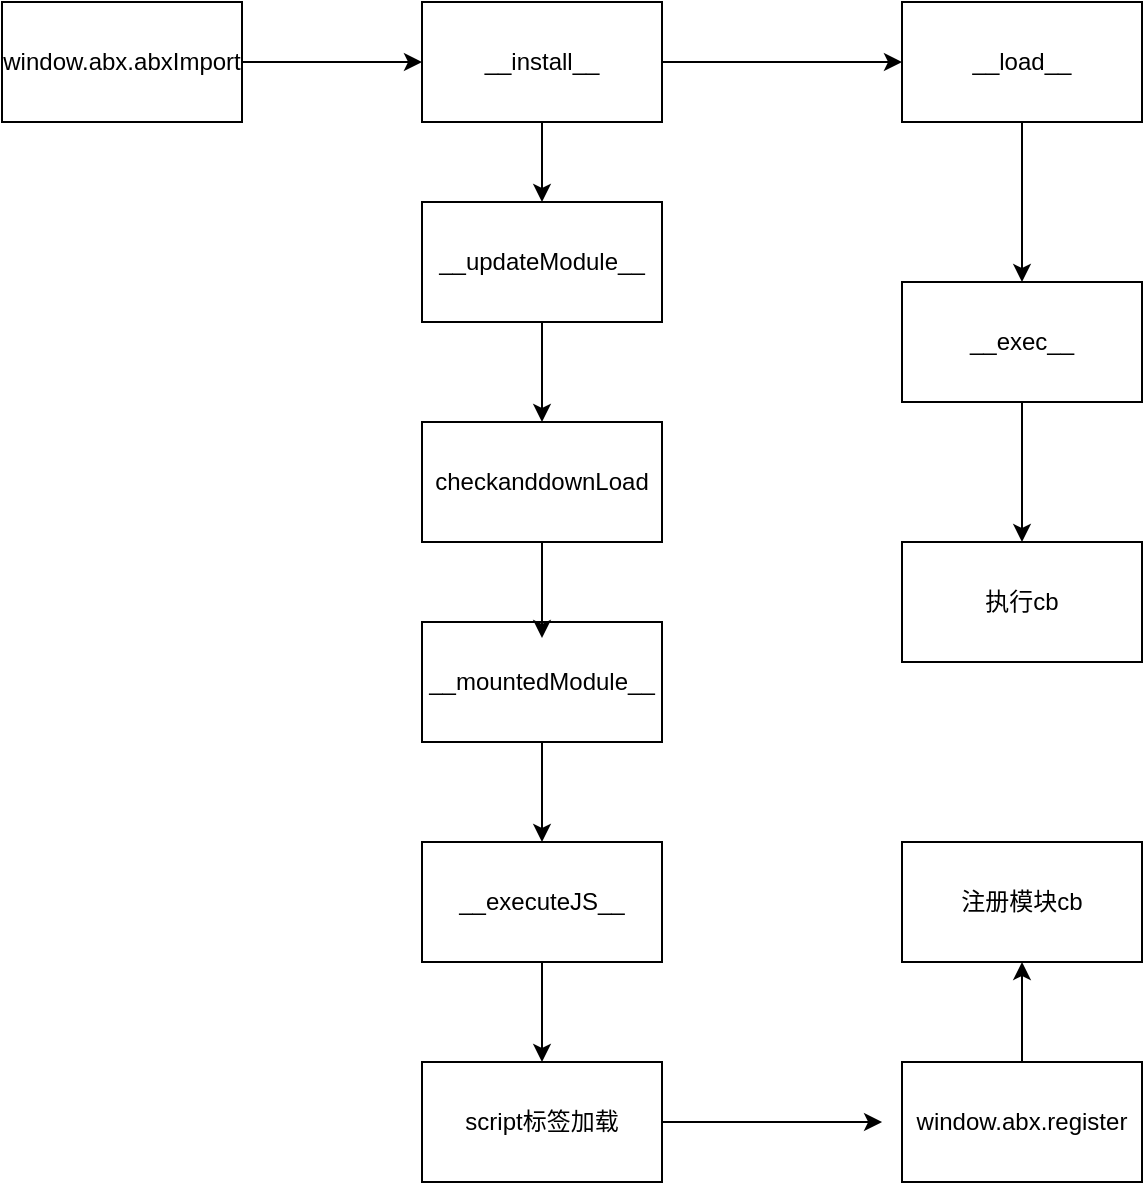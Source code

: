 <mxfile version="24.8.6">
  <diagram name="第 1 页" id="XE2a13fLv91c_1teVzvz">
    <mxGraphModel dx="1434" dy="746" grid="1" gridSize="10" guides="1" tooltips="1" connect="1" arrows="1" fold="1" page="1" pageScale="1" pageWidth="827" pageHeight="1169" math="0" shadow="0">
      <root>
        <mxCell id="0" />
        <mxCell id="1" parent="0" />
        <mxCell id="skQ3JT0NPFJoCWPC-ytg-9" style="edgeStyle=orthogonalEdgeStyle;rounded=0;orthogonalLoop=1;jettySize=auto;html=1;exitX=1;exitY=0.5;exitDx=0;exitDy=0;entryX=0;entryY=0.5;entryDx=0;entryDy=0;" edge="1" parent="1" source="skQ3JT0NPFJoCWPC-ytg-1" target="skQ3JT0NPFJoCWPC-ytg-2">
          <mxGeometry relative="1" as="geometry" />
        </mxCell>
        <mxCell id="skQ3JT0NPFJoCWPC-ytg-1" value="window.abx.abxImport" style="rounded=0;whiteSpace=wrap;html=1;" vertex="1" parent="1">
          <mxGeometry x="70" y="80" width="120" height="60" as="geometry" />
        </mxCell>
        <mxCell id="skQ3JT0NPFJoCWPC-ytg-10" style="edgeStyle=orthogonalEdgeStyle;rounded=0;orthogonalLoop=1;jettySize=auto;html=1;exitX=1;exitY=0.5;exitDx=0;exitDy=0;entryX=0;entryY=0.5;entryDx=0;entryDy=0;" edge="1" parent="1" source="skQ3JT0NPFJoCWPC-ytg-2" target="skQ3JT0NPFJoCWPC-ytg-3">
          <mxGeometry relative="1" as="geometry" />
        </mxCell>
        <mxCell id="skQ3JT0NPFJoCWPC-ytg-11" style="edgeStyle=orthogonalEdgeStyle;rounded=0;orthogonalLoop=1;jettySize=auto;html=1;exitX=0.5;exitY=1;exitDx=0;exitDy=0;entryX=0.5;entryY=0;entryDx=0;entryDy=0;" edge="1" parent="1" source="skQ3JT0NPFJoCWPC-ytg-2" target="skQ3JT0NPFJoCWPC-ytg-8">
          <mxGeometry relative="1" as="geometry" />
        </mxCell>
        <mxCell id="skQ3JT0NPFJoCWPC-ytg-2" value="__install__" style="rounded=0;whiteSpace=wrap;html=1;" vertex="1" parent="1">
          <mxGeometry x="280" y="80" width="120" height="60" as="geometry" />
        </mxCell>
        <mxCell id="skQ3JT0NPFJoCWPC-ytg-13" style="edgeStyle=orthogonalEdgeStyle;rounded=0;orthogonalLoop=1;jettySize=auto;html=1;exitX=0.5;exitY=1;exitDx=0;exitDy=0;" edge="1" parent="1" source="skQ3JT0NPFJoCWPC-ytg-3" target="skQ3JT0NPFJoCWPC-ytg-6">
          <mxGeometry relative="1" as="geometry" />
        </mxCell>
        <mxCell id="skQ3JT0NPFJoCWPC-ytg-3" value="__load__" style="rounded=0;whiteSpace=wrap;html=1;" vertex="1" parent="1">
          <mxGeometry x="520" y="80" width="120" height="60" as="geometry" />
        </mxCell>
        <mxCell id="skQ3JT0NPFJoCWPC-ytg-4" value="checkanddownLoad" style="rounded=0;whiteSpace=wrap;html=1;" vertex="1" parent="1">
          <mxGeometry x="280" y="290" width="120" height="60" as="geometry" />
        </mxCell>
        <mxCell id="skQ3JT0NPFJoCWPC-ytg-14" style="edgeStyle=orthogonalEdgeStyle;rounded=0;orthogonalLoop=1;jettySize=auto;html=1;exitX=0.5;exitY=1;exitDx=0;exitDy=0;entryX=0.5;entryY=0;entryDx=0;entryDy=0;" edge="1" parent="1" source="skQ3JT0NPFJoCWPC-ytg-6" target="skQ3JT0NPFJoCWPC-ytg-7">
          <mxGeometry relative="1" as="geometry" />
        </mxCell>
        <mxCell id="skQ3JT0NPFJoCWPC-ytg-6" value="__exec__" style="rounded=0;whiteSpace=wrap;html=1;" vertex="1" parent="1">
          <mxGeometry x="520" y="220" width="120" height="60" as="geometry" />
        </mxCell>
        <mxCell id="skQ3JT0NPFJoCWPC-ytg-7" value="执行cb" style="rounded=0;whiteSpace=wrap;html=1;" vertex="1" parent="1">
          <mxGeometry x="520" y="350" width="120" height="60" as="geometry" />
        </mxCell>
        <mxCell id="skQ3JT0NPFJoCWPC-ytg-12" style="edgeStyle=orthogonalEdgeStyle;rounded=0;orthogonalLoop=1;jettySize=auto;html=1;exitX=0.5;exitY=1;exitDx=0;exitDy=0;" edge="1" parent="1" source="skQ3JT0NPFJoCWPC-ytg-8" target="skQ3JT0NPFJoCWPC-ytg-4">
          <mxGeometry relative="1" as="geometry" />
        </mxCell>
        <mxCell id="skQ3JT0NPFJoCWPC-ytg-8" value="__updateModule__" style="rounded=0;whiteSpace=wrap;html=1;" vertex="1" parent="1">
          <mxGeometry x="280" y="180" width="120" height="60" as="geometry" />
        </mxCell>
        <mxCell id="skQ3JT0NPFJoCWPC-ytg-20" style="edgeStyle=orthogonalEdgeStyle;rounded=0;orthogonalLoop=1;jettySize=auto;html=1;exitX=0.5;exitY=1;exitDx=0;exitDy=0;entryX=0.5;entryY=0;entryDx=0;entryDy=0;" edge="1" parent="1" source="skQ3JT0NPFJoCWPC-ytg-15" target="skQ3JT0NPFJoCWPC-ytg-19">
          <mxGeometry relative="1" as="geometry" />
        </mxCell>
        <mxCell id="skQ3JT0NPFJoCWPC-ytg-15" value="__mountedModule__" style="rounded=0;whiteSpace=wrap;html=1;" vertex="1" parent="1">
          <mxGeometry x="280" y="390" width="120" height="60" as="geometry" />
        </mxCell>
        <mxCell id="skQ3JT0NPFJoCWPC-ytg-16" style="edgeStyle=orthogonalEdgeStyle;rounded=0;orthogonalLoop=1;jettySize=auto;html=1;exitX=0.5;exitY=1;exitDx=0;exitDy=0;" edge="1" parent="1" source="skQ3JT0NPFJoCWPC-ytg-15" target="skQ3JT0NPFJoCWPC-ytg-15">
          <mxGeometry relative="1" as="geometry" />
        </mxCell>
        <mxCell id="skQ3JT0NPFJoCWPC-ytg-18" style="edgeStyle=orthogonalEdgeStyle;rounded=0;orthogonalLoop=1;jettySize=auto;html=1;exitX=0.5;exitY=1;exitDx=0;exitDy=0;entryX=0.5;entryY=0.133;entryDx=0;entryDy=0;entryPerimeter=0;" edge="1" parent="1" source="skQ3JT0NPFJoCWPC-ytg-4" target="skQ3JT0NPFJoCWPC-ytg-15">
          <mxGeometry relative="1" as="geometry" />
        </mxCell>
        <mxCell id="skQ3JT0NPFJoCWPC-ytg-22" style="edgeStyle=orthogonalEdgeStyle;rounded=0;orthogonalLoop=1;jettySize=auto;html=1;exitX=0.5;exitY=1;exitDx=0;exitDy=0;" edge="1" parent="1" source="skQ3JT0NPFJoCWPC-ytg-19" target="skQ3JT0NPFJoCWPC-ytg-21">
          <mxGeometry relative="1" as="geometry" />
        </mxCell>
        <mxCell id="skQ3JT0NPFJoCWPC-ytg-19" value="__executeJS__" style="rounded=0;whiteSpace=wrap;html=1;" vertex="1" parent="1">
          <mxGeometry x="280" y="500" width="120" height="60" as="geometry" />
        </mxCell>
        <mxCell id="skQ3JT0NPFJoCWPC-ytg-21" value="script标签加载" style="rounded=0;whiteSpace=wrap;html=1;" vertex="1" parent="1">
          <mxGeometry x="280" y="610" width="120" height="60" as="geometry" />
        </mxCell>
        <mxCell id="skQ3JT0NPFJoCWPC-ytg-26" style="edgeStyle=orthogonalEdgeStyle;rounded=0;orthogonalLoop=1;jettySize=auto;html=1;exitX=0.5;exitY=0;exitDx=0;exitDy=0;entryX=0.5;entryY=1;entryDx=0;entryDy=0;" edge="1" parent="1" source="skQ3JT0NPFJoCWPC-ytg-23" target="skQ3JT0NPFJoCWPC-ytg-25">
          <mxGeometry relative="1" as="geometry" />
        </mxCell>
        <mxCell id="skQ3JT0NPFJoCWPC-ytg-23" value="window.abx.register" style="rounded=0;whiteSpace=wrap;html=1;" vertex="1" parent="1">
          <mxGeometry x="520" y="610" width="120" height="60" as="geometry" />
        </mxCell>
        <mxCell id="skQ3JT0NPFJoCWPC-ytg-24" style="edgeStyle=orthogonalEdgeStyle;rounded=0;orthogonalLoop=1;jettySize=auto;html=1;exitX=1;exitY=0.5;exitDx=0;exitDy=0;entryX=-0.083;entryY=0.5;entryDx=0;entryDy=0;entryPerimeter=0;" edge="1" parent="1" source="skQ3JT0NPFJoCWPC-ytg-21" target="skQ3JT0NPFJoCWPC-ytg-23">
          <mxGeometry relative="1" as="geometry" />
        </mxCell>
        <mxCell id="skQ3JT0NPFJoCWPC-ytg-25" value="注册模块cb" style="rounded=0;whiteSpace=wrap;html=1;" vertex="1" parent="1">
          <mxGeometry x="520" y="500" width="120" height="60" as="geometry" />
        </mxCell>
      </root>
    </mxGraphModel>
  </diagram>
</mxfile>
